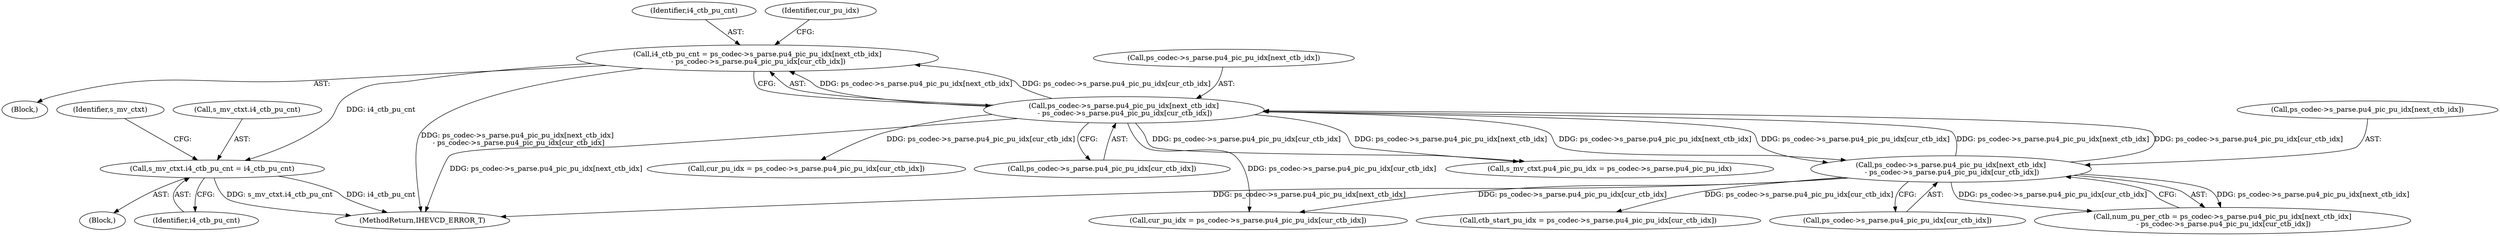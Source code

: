 digraph "0_Android_bcfc7124f6ef9f1ec128fb2e90de774a5b33d199_0@integer" {
"1003244" [label="(Call,i4_ctb_pu_cnt = ps_codec->s_parse.pu4_pic_pu_idx[next_ctb_idx]\n - ps_codec->s_parse.pu4_pic_pu_idx[cur_ctb_idx])"];
"1003246" [label="(Call,ps_codec->s_parse.pu4_pic_pu_idx[next_ctb_idx]\n - ps_codec->s_parse.pu4_pic_pu_idx[cur_ctb_idx])"];
"1003558" [label="(Call,ps_codec->s_parse.pu4_pic_pu_idx[next_ctb_idx]\n - ps_codec->s_parse.pu4_pic_pu_idx[cur_ctb_idx])"];
"1003381" [label="(Call,s_mv_ctxt.i4_ctb_pu_cnt = i4_ctb_pu_cnt)"];
"1003381" [label="(Call,s_mv_ctxt.i4_ctb_pu_cnt = i4_ctb_pu_cnt)"];
"1003556" [label="(Call,num_pu_per_ctb = ps_codec->s_parse.pu4_pic_pu_idx[next_ctb_idx]\n - ps_codec->s_parse.pu4_pic_pu_idx[cur_ctb_idx])"];
"1003245" [label="(Identifier,i4_ctb_pu_cnt)"];
"1003559" [label="(Call,ps_codec->s_parse.pu4_pic_pu_idx[next_ctb_idx])"];
"1003244" [label="(Call,i4_ctb_pu_cnt = ps_codec->s_parse.pu4_pic_pu_idx[next_ctb_idx]\n - ps_codec->s_parse.pu4_pic_pu_idx[cur_ctb_idx])"];
"1003573" [label="(Call,ctb_start_pu_idx = ps_codec->s_parse.pu4_pic_pu_idx[cur_ctb_idx])"];
"1003566" [label="(Call,ps_codec->s_parse.pu4_pic_pu_idx[cur_ctb_idx])"];
"1003246" [label="(Call,ps_codec->s_parse.pu4_pic_pu_idx[next_ctb_idx]\n - ps_codec->s_parse.pu4_pic_pu_idx[cur_ctb_idx])"];
"1003191" [label="(Block,)"];
"1003296" [label="(Block,)"];
"1003254" [label="(Call,ps_codec->s_parse.pu4_pic_pu_idx[cur_ctb_idx])"];
"1003262" [label="(Identifier,cur_pu_idx)"];
"1003558" [label="(Call,ps_codec->s_parse.pu4_pic_pu_idx[next_ctb_idx]\n - ps_codec->s_parse.pu4_pic_pu_idx[cur_ctb_idx])"];
"1005173" [label="(MethodReturn,IHEVCD_ERROR_T)"];
"1003388" [label="(Identifier,s_mv_ctxt)"];
"1003247" [label="(Call,ps_codec->s_parse.pu4_pic_pu_idx[next_ctb_idx])"];
"1003382" [label="(Call,s_mv_ctxt.i4_ctb_pu_cnt)"];
"1003363" [label="(Call,s_mv_ctxt.pu4_pic_pu_idx = ps_codec->s_parse.pu4_pic_pu_idx)"];
"1003385" [label="(Identifier,i4_ctb_pu_cnt)"];
"1003261" [label="(Call,cur_pu_idx = ps_codec->s_parse.pu4_pic_pu_idx[cur_ctb_idx])"];
"1003832" [label="(Call,cur_pu_idx = ps_codec->s_parse.pu4_pic_pu_idx[cur_ctb_idx])"];
"1003244" -> "1003191"  [label="AST: "];
"1003244" -> "1003246"  [label="CFG: "];
"1003245" -> "1003244"  [label="AST: "];
"1003246" -> "1003244"  [label="AST: "];
"1003262" -> "1003244"  [label="CFG: "];
"1003244" -> "1005173"  [label="DDG: ps_codec->s_parse.pu4_pic_pu_idx[next_ctb_idx]\n - ps_codec->s_parse.pu4_pic_pu_idx[cur_ctb_idx]"];
"1003246" -> "1003244"  [label="DDG: ps_codec->s_parse.pu4_pic_pu_idx[next_ctb_idx]"];
"1003246" -> "1003244"  [label="DDG: ps_codec->s_parse.pu4_pic_pu_idx[cur_ctb_idx]"];
"1003244" -> "1003381"  [label="DDG: i4_ctb_pu_cnt"];
"1003246" -> "1003254"  [label="CFG: "];
"1003247" -> "1003246"  [label="AST: "];
"1003254" -> "1003246"  [label="AST: "];
"1003246" -> "1005173"  [label="DDG: ps_codec->s_parse.pu4_pic_pu_idx[next_ctb_idx]"];
"1003558" -> "1003246"  [label="DDG: ps_codec->s_parse.pu4_pic_pu_idx[next_ctb_idx]"];
"1003558" -> "1003246"  [label="DDG: ps_codec->s_parse.pu4_pic_pu_idx[cur_ctb_idx]"];
"1003246" -> "1003261"  [label="DDG: ps_codec->s_parse.pu4_pic_pu_idx[cur_ctb_idx]"];
"1003246" -> "1003363"  [label="DDG: ps_codec->s_parse.pu4_pic_pu_idx[next_ctb_idx]"];
"1003246" -> "1003363"  [label="DDG: ps_codec->s_parse.pu4_pic_pu_idx[cur_ctb_idx]"];
"1003246" -> "1003558"  [label="DDG: ps_codec->s_parse.pu4_pic_pu_idx[next_ctb_idx]"];
"1003246" -> "1003558"  [label="DDG: ps_codec->s_parse.pu4_pic_pu_idx[cur_ctb_idx]"];
"1003246" -> "1003832"  [label="DDG: ps_codec->s_parse.pu4_pic_pu_idx[cur_ctb_idx]"];
"1003558" -> "1003556"  [label="AST: "];
"1003558" -> "1003566"  [label="CFG: "];
"1003559" -> "1003558"  [label="AST: "];
"1003566" -> "1003558"  [label="AST: "];
"1003556" -> "1003558"  [label="CFG: "];
"1003558" -> "1005173"  [label="DDG: ps_codec->s_parse.pu4_pic_pu_idx[next_ctb_idx]"];
"1003558" -> "1003556"  [label="DDG: ps_codec->s_parse.pu4_pic_pu_idx[next_ctb_idx]"];
"1003558" -> "1003556"  [label="DDG: ps_codec->s_parse.pu4_pic_pu_idx[cur_ctb_idx]"];
"1003558" -> "1003573"  [label="DDG: ps_codec->s_parse.pu4_pic_pu_idx[cur_ctb_idx]"];
"1003558" -> "1003832"  [label="DDG: ps_codec->s_parse.pu4_pic_pu_idx[cur_ctb_idx]"];
"1003381" -> "1003296"  [label="AST: "];
"1003381" -> "1003385"  [label="CFG: "];
"1003382" -> "1003381"  [label="AST: "];
"1003385" -> "1003381"  [label="AST: "];
"1003388" -> "1003381"  [label="CFG: "];
"1003381" -> "1005173"  [label="DDG: i4_ctb_pu_cnt"];
"1003381" -> "1005173"  [label="DDG: s_mv_ctxt.i4_ctb_pu_cnt"];
}

